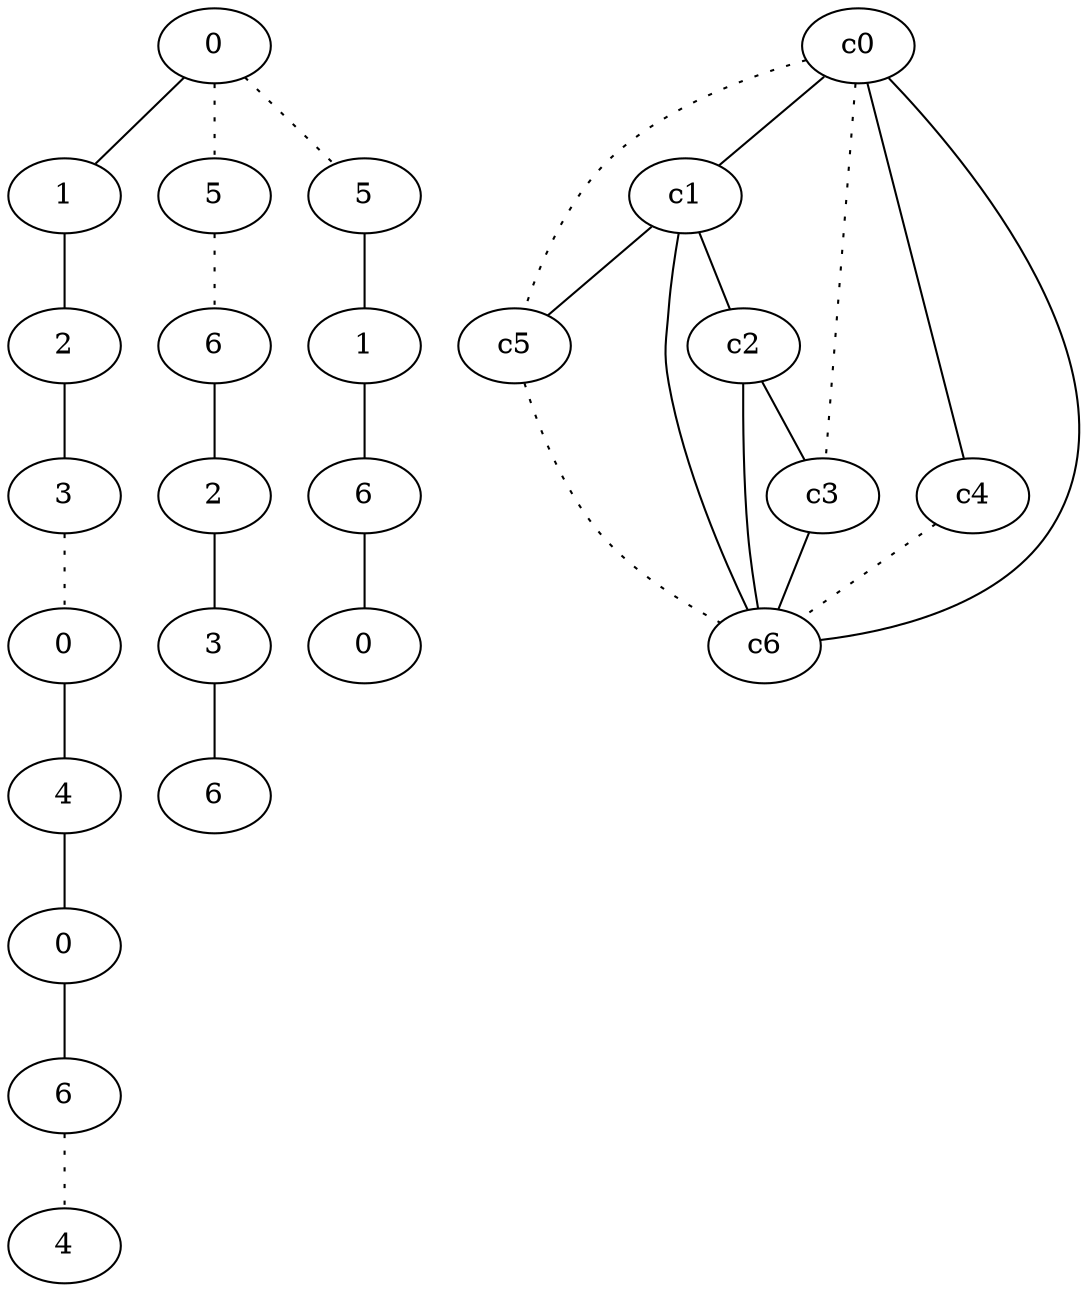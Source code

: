 graph {
a0[label=0];
a1[label=1];
a2[label=2];
a3[label=3];
a4[label=0];
a5[label=4];
a6[label=0];
a7[label=6];
a8[label=4];
a9[label=5];
a10[label=6];
a11[label=2];
a12[label=3];
a13[label=6];
a14[label=5];
a15[label=1];
a16[label=6];
a17[label=0];
a0 -- a1;
a0 -- a9 [style=dotted];
a0 -- a14 [style=dotted];
a1 -- a2;
a2 -- a3;
a3 -- a4 [style=dotted];
a4 -- a5;
a5 -- a6;
a6 -- a7;
a7 -- a8 [style=dotted];
a9 -- a10 [style=dotted];
a10 -- a11;
a11 -- a12;
a12 -- a13;
a14 -- a15;
a15 -- a16;
a16 -- a17;
c0 -- c1;
c0 -- c3 [style=dotted];
c0 -- c4;
c0 -- c5 [style=dotted];
c0 -- c6;
c1 -- c2;
c1 -- c5;
c1 -- c6;
c2 -- c3;
c2 -- c6;
c3 -- c6;
c4 -- c6 [style=dotted];
c5 -- c6 [style=dotted];
}
